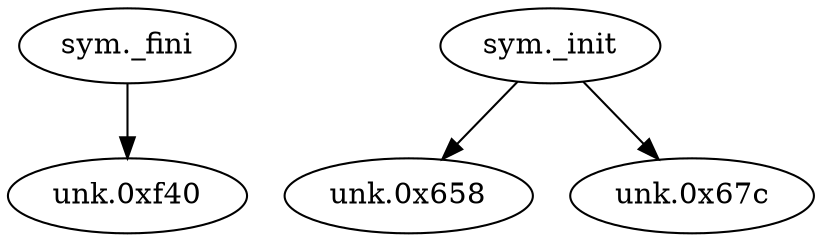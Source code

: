 digraph code {
  "0x00000f20" [label="sym._fini"];
  "0x00000f20" -> "0x00000f40";
  "0x00000f40" [label="unk.0xf40"];
  "0x00000620" [label="sym._init"];
  "0x00000620" -> "0x00000658";
  "0x00000658" [label="unk.0x658"];
  "0x00000620" -> "0x0000067c";
  "0x0000067c" [label="unk.0x67c"];
}